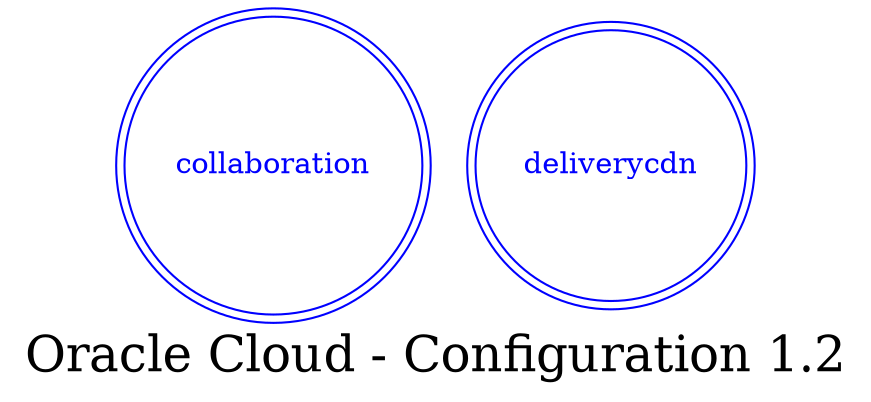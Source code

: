 digraph LexiconGraph {
graph[label="Oracle Cloud - Configuration 1.2", fontsize=24]
splines=true
"collaboration" [color=blue, fontcolor=blue, shape=doublecircle]
"deliverycdn" [color=blue, fontcolor=blue, shape=doublecircle]
}

